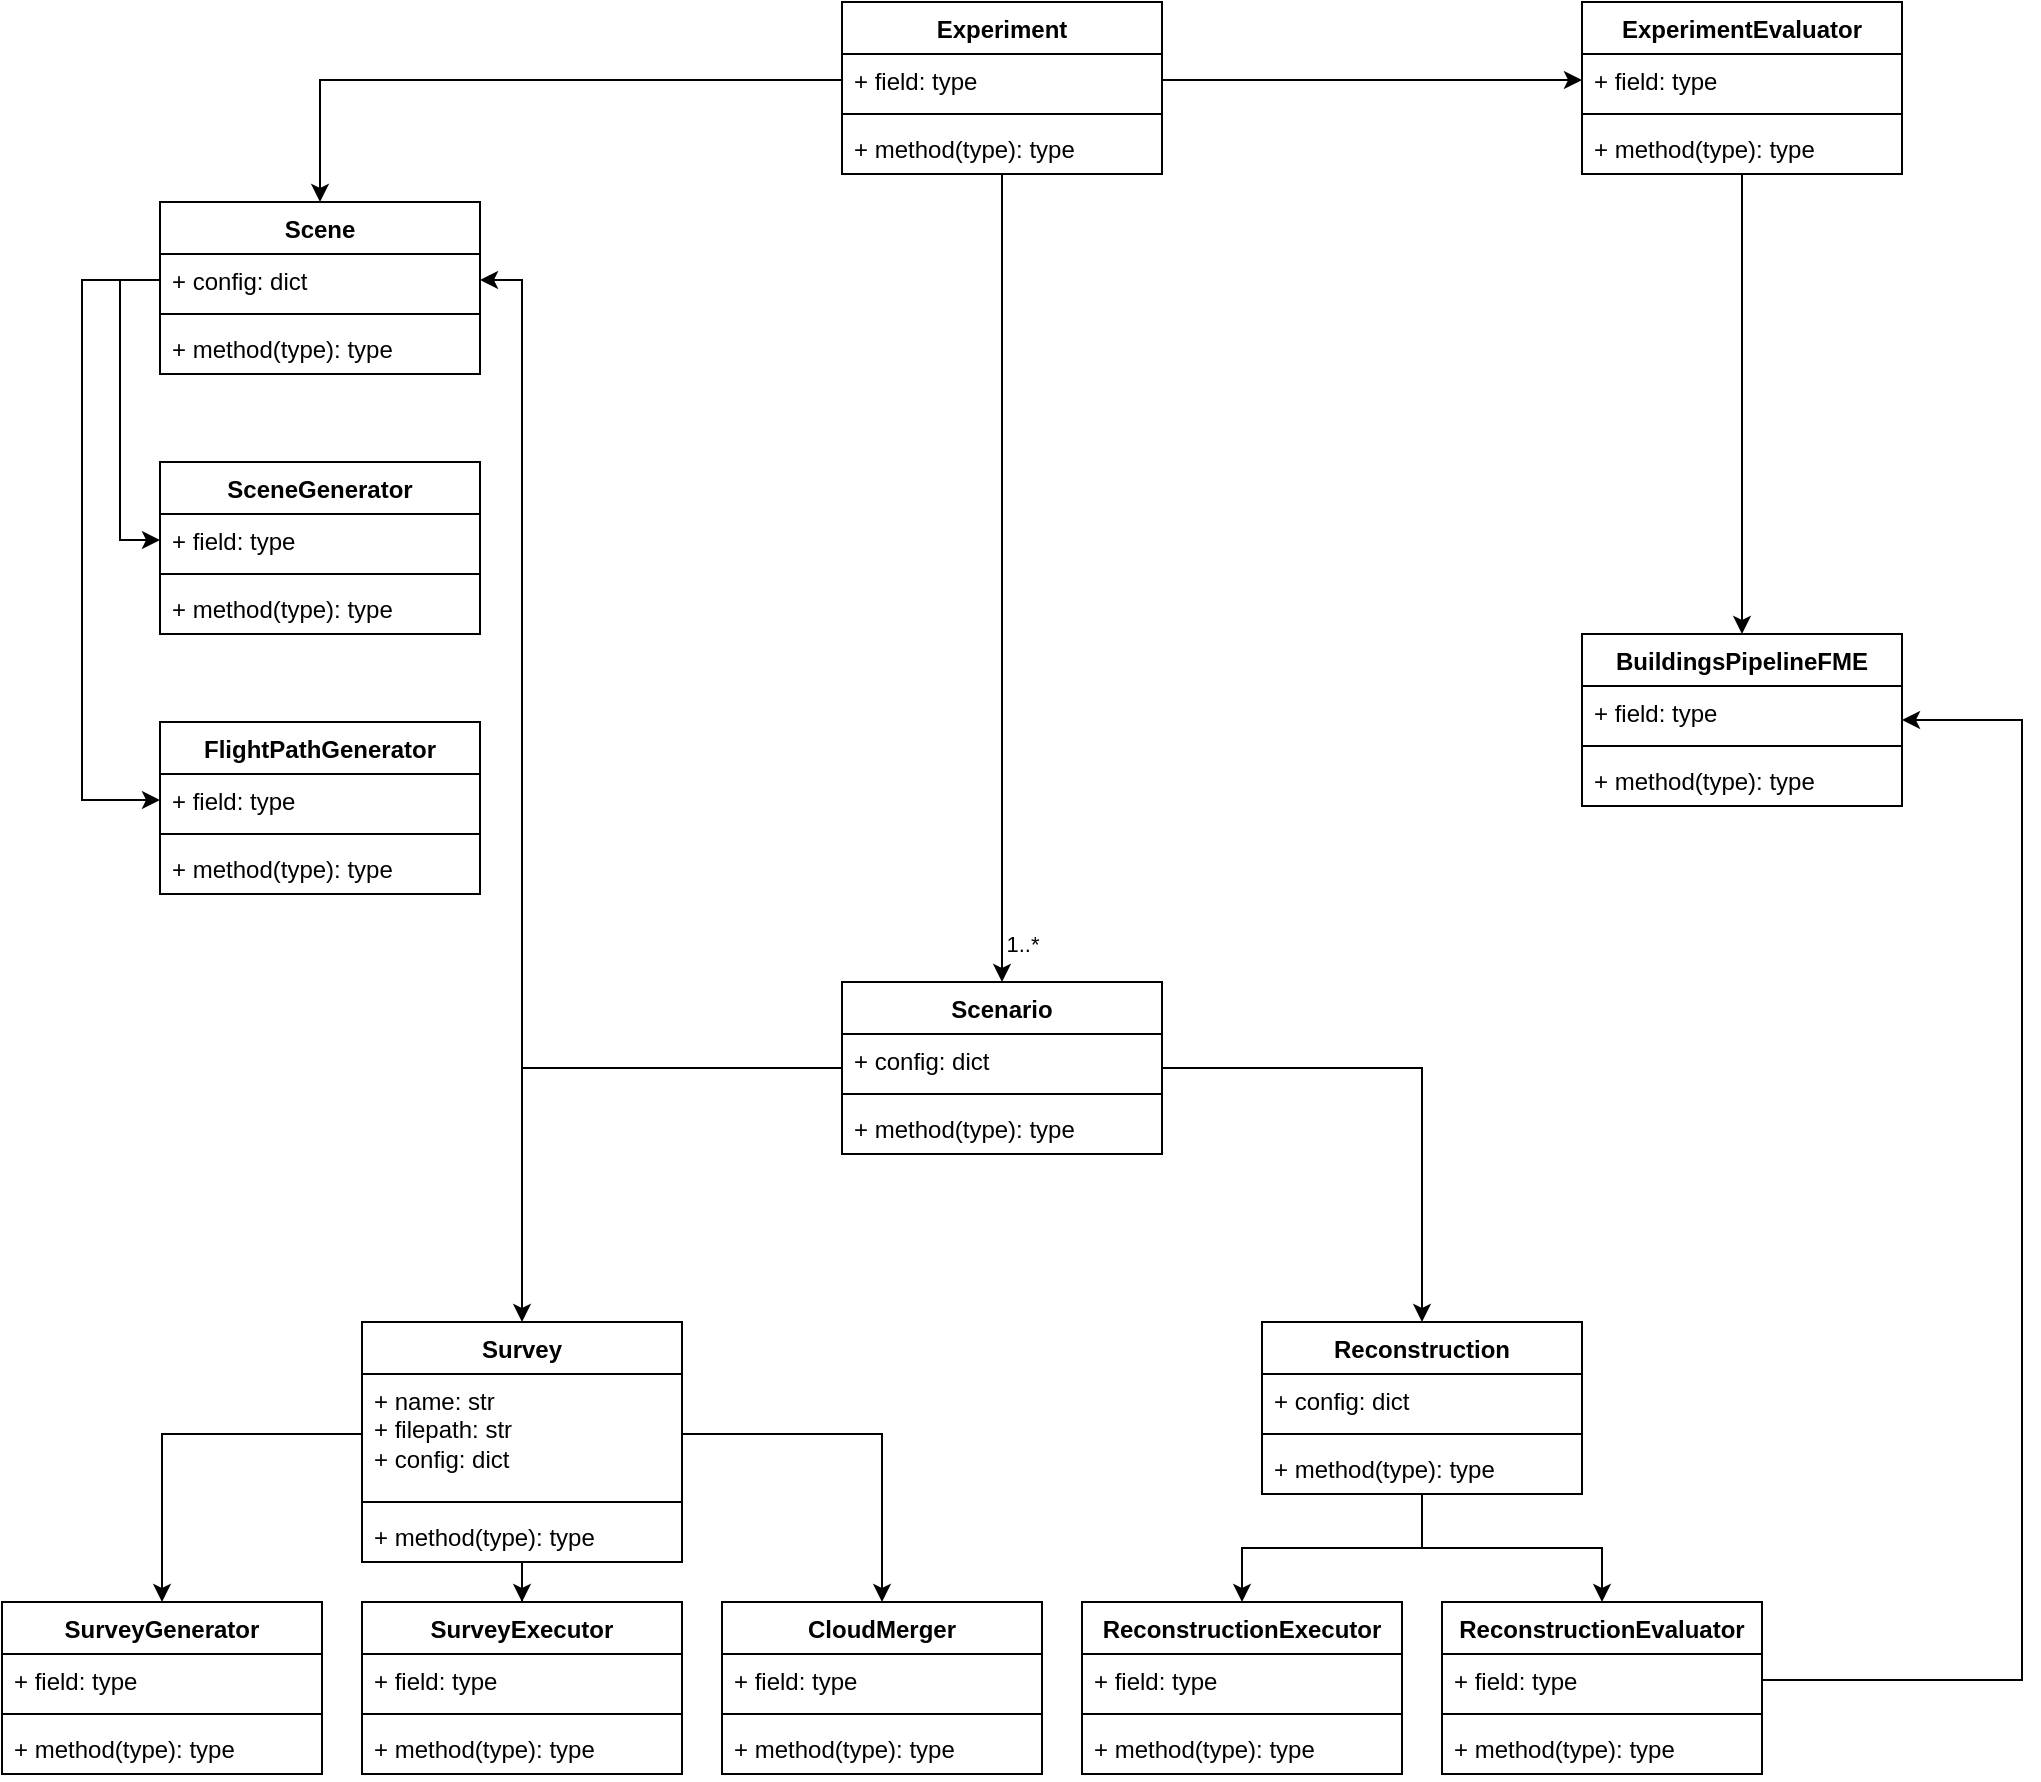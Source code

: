 <mxfile version="24.4.6" type="device">
  <diagram name="Seite-1" id="8JNQaDu9DRhacnjIAZFm">
    <mxGraphModel dx="1687" dy="984" grid="1" gridSize="10" guides="1" tooltips="1" connect="1" arrows="1" fold="1" page="1" pageScale="1" pageWidth="1654" pageHeight="1169" math="0" shadow="0">
      <root>
        <mxCell id="0" />
        <mxCell id="1" parent="0" />
        <mxCell id="wXZuC-nlssusrVBOoUfX-1" value="SurveyGenerator" style="swimlane;fontStyle=1;align=center;verticalAlign=top;childLayout=stackLayout;horizontal=1;startSize=26;horizontalStack=0;resizeParent=1;resizeParentMax=0;resizeLast=0;collapsible=1;marginBottom=0;whiteSpace=wrap;html=1;" parent="1" vertex="1">
          <mxGeometry x="10" y="900" width="160" height="86" as="geometry" />
        </mxCell>
        <mxCell id="wXZuC-nlssusrVBOoUfX-2" value="+ field: type" style="text;strokeColor=none;fillColor=none;align=left;verticalAlign=top;spacingLeft=4;spacingRight=4;overflow=hidden;rotatable=0;points=[[0,0.5],[1,0.5]];portConstraint=eastwest;whiteSpace=wrap;html=1;" parent="wXZuC-nlssusrVBOoUfX-1" vertex="1">
          <mxGeometry y="26" width="160" height="26" as="geometry" />
        </mxCell>
        <mxCell id="wXZuC-nlssusrVBOoUfX-3" value="" style="line;strokeWidth=1;fillColor=none;align=left;verticalAlign=middle;spacingTop=-1;spacingLeft=3;spacingRight=3;rotatable=0;labelPosition=right;points=[];portConstraint=eastwest;strokeColor=inherit;" parent="wXZuC-nlssusrVBOoUfX-1" vertex="1">
          <mxGeometry y="52" width="160" height="8" as="geometry" />
        </mxCell>
        <mxCell id="wXZuC-nlssusrVBOoUfX-4" value="+ method(type): type" style="text;strokeColor=none;fillColor=none;align=left;verticalAlign=top;spacingLeft=4;spacingRight=4;overflow=hidden;rotatable=0;points=[[0,0.5],[1,0.5]];portConstraint=eastwest;whiteSpace=wrap;html=1;" parent="wXZuC-nlssusrVBOoUfX-1" vertex="1">
          <mxGeometry y="60" width="160" height="26" as="geometry" />
        </mxCell>
        <mxCell id="wXZuC-nlssusrVBOoUfX-13" value="SurveyExecutor" style="swimlane;fontStyle=1;align=center;verticalAlign=top;childLayout=stackLayout;horizontal=1;startSize=26;horizontalStack=0;resizeParent=1;resizeParentMax=0;resizeLast=0;collapsible=1;marginBottom=0;whiteSpace=wrap;html=1;" parent="1" vertex="1">
          <mxGeometry x="190" y="900" width="160" height="86" as="geometry" />
        </mxCell>
        <mxCell id="wXZuC-nlssusrVBOoUfX-14" value="+ field: type" style="text;strokeColor=none;fillColor=none;align=left;verticalAlign=top;spacingLeft=4;spacingRight=4;overflow=hidden;rotatable=0;points=[[0,0.5],[1,0.5]];portConstraint=eastwest;whiteSpace=wrap;html=1;" parent="wXZuC-nlssusrVBOoUfX-13" vertex="1">
          <mxGeometry y="26" width="160" height="26" as="geometry" />
        </mxCell>
        <mxCell id="wXZuC-nlssusrVBOoUfX-15" value="" style="line;strokeWidth=1;fillColor=none;align=left;verticalAlign=middle;spacingTop=-1;spacingLeft=3;spacingRight=3;rotatable=0;labelPosition=right;points=[];portConstraint=eastwest;strokeColor=inherit;" parent="wXZuC-nlssusrVBOoUfX-13" vertex="1">
          <mxGeometry y="52" width="160" height="8" as="geometry" />
        </mxCell>
        <mxCell id="wXZuC-nlssusrVBOoUfX-16" value="+ method(type): type" style="text;strokeColor=none;fillColor=none;align=left;verticalAlign=top;spacingLeft=4;spacingRight=4;overflow=hidden;rotatable=0;points=[[0,0.5],[1,0.5]];portConstraint=eastwest;whiteSpace=wrap;html=1;" parent="wXZuC-nlssusrVBOoUfX-13" vertex="1">
          <mxGeometry y="60" width="160" height="26" as="geometry" />
        </mxCell>
        <mxCell id="OkNvTdSTfRBeQ-PVguBh-21" style="edgeStyle=orthogonalEdgeStyle;rounded=0;orthogonalLoop=1;jettySize=auto;html=1;entryX=0.5;entryY=0;entryDx=0;entryDy=0;" edge="1" parent="1" source="wXZuC-nlssusrVBOoUfX-17" target="720kDoea3WcDRePMbIvr-1">
          <mxGeometry relative="1" as="geometry" />
        </mxCell>
        <mxCell id="OkNvTdSTfRBeQ-PVguBh-37" style="edgeStyle=orthogonalEdgeStyle;rounded=0;orthogonalLoop=1;jettySize=auto;html=1;" edge="1" parent="1" source="wXZuC-nlssusrVBOoUfX-17" target="OkNvTdSTfRBeQ-PVguBh-23">
          <mxGeometry relative="1" as="geometry" />
        </mxCell>
        <mxCell id="OkNvTdSTfRBeQ-PVguBh-46" style="edgeStyle=orthogonalEdgeStyle;rounded=0;orthogonalLoop=1;jettySize=auto;html=1;entryX=1;entryY=0.5;entryDx=0;entryDy=0;" edge="1" parent="1" source="wXZuC-nlssusrVBOoUfX-17" target="OkNvTdSTfRBeQ-PVguBh-13">
          <mxGeometry relative="1" as="geometry">
            <Array as="points">
              <mxPoint x="270" y="633" />
              <mxPoint x="270" y="239" />
            </Array>
          </mxGeometry>
        </mxCell>
        <mxCell id="wXZuC-nlssusrVBOoUfX-17" value="Scenario" style="swimlane;fontStyle=1;align=center;verticalAlign=top;childLayout=stackLayout;horizontal=1;startSize=26;horizontalStack=0;resizeParent=1;resizeParentMax=0;resizeLast=0;collapsible=1;marginBottom=0;whiteSpace=wrap;html=1;" parent="1" vertex="1">
          <mxGeometry x="430" y="590" width="160" height="86" as="geometry" />
        </mxCell>
        <mxCell id="wXZuC-nlssusrVBOoUfX-18" value="&lt;div&gt;+ config: dict&lt;/div&gt;" style="text;strokeColor=none;fillColor=none;align=left;verticalAlign=top;spacingLeft=4;spacingRight=4;overflow=hidden;rotatable=0;points=[[0,0.5],[1,0.5]];portConstraint=eastwest;whiteSpace=wrap;html=1;" parent="wXZuC-nlssusrVBOoUfX-17" vertex="1">
          <mxGeometry y="26" width="160" height="26" as="geometry" />
        </mxCell>
        <mxCell id="wXZuC-nlssusrVBOoUfX-19" value="" style="line;strokeWidth=1;fillColor=none;align=left;verticalAlign=middle;spacingTop=-1;spacingLeft=3;spacingRight=3;rotatable=0;labelPosition=right;points=[];portConstraint=eastwest;strokeColor=inherit;" parent="wXZuC-nlssusrVBOoUfX-17" vertex="1">
          <mxGeometry y="52" width="160" height="8" as="geometry" />
        </mxCell>
        <mxCell id="wXZuC-nlssusrVBOoUfX-20" value="+ method(type): type" style="text;strokeColor=none;fillColor=none;align=left;verticalAlign=top;spacingLeft=4;spacingRight=4;overflow=hidden;rotatable=0;points=[[0,0.5],[1,0.5]];portConstraint=eastwest;whiteSpace=wrap;html=1;" parent="wXZuC-nlssusrVBOoUfX-17" vertex="1">
          <mxGeometry y="60" width="160" height="26" as="geometry" />
        </mxCell>
        <mxCell id="wXZuC-nlssusrVBOoUfX-25" value="&lt;div&gt;FlightPathGenerator&lt;/div&gt;" style="swimlane;fontStyle=1;align=center;verticalAlign=top;childLayout=stackLayout;horizontal=1;startSize=26;horizontalStack=0;resizeParent=1;resizeParentMax=0;resizeLast=0;collapsible=1;marginBottom=0;whiteSpace=wrap;html=1;" parent="1" vertex="1">
          <mxGeometry x="89" y="460" width="160" height="86" as="geometry" />
        </mxCell>
        <mxCell id="wXZuC-nlssusrVBOoUfX-26" value="+ field: type" style="text;strokeColor=none;fillColor=none;align=left;verticalAlign=top;spacingLeft=4;spacingRight=4;overflow=hidden;rotatable=0;points=[[0,0.5],[1,0.5]];portConstraint=eastwest;whiteSpace=wrap;html=1;" parent="wXZuC-nlssusrVBOoUfX-25" vertex="1">
          <mxGeometry y="26" width="160" height="26" as="geometry" />
        </mxCell>
        <mxCell id="wXZuC-nlssusrVBOoUfX-27" value="" style="line;strokeWidth=1;fillColor=none;align=left;verticalAlign=middle;spacingTop=-1;spacingLeft=3;spacingRight=3;rotatable=0;labelPosition=right;points=[];portConstraint=eastwest;strokeColor=inherit;" parent="wXZuC-nlssusrVBOoUfX-25" vertex="1">
          <mxGeometry y="52" width="160" height="8" as="geometry" />
        </mxCell>
        <mxCell id="wXZuC-nlssusrVBOoUfX-28" value="+ method(type): type" style="text;strokeColor=none;fillColor=none;align=left;verticalAlign=top;spacingLeft=4;spacingRight=4;overflow=hidden;rotatable=0;points=[[0,0.5],[1,0.5]];portConstraint=eastwest;whiteSpace=wrap;html=1;" parent="wXZuC-nlssusrVBOoUfX-25" vertex="1">
          <mxGeometry y="60" width="160" height="26" as="geometry" />
        </mxCell>
        <mxCell id="wXZuC-nlssusrVBOoUfX-33" value="SceneGenerator" style="swimlane;fontStyle=1;align=center;verticalAlign=top;childLayout=stackLayout;horizontal=1;startSize=26;horizontalStack=0;resizeParent=1;resizeParentMax=0;resizeLast=0;collapsible=1;marginBottom=0;whiteSpace=wrap;html=1;" parent="1" vertex="1">
          <mxGeometry x="89" y="330" width="160" height="86" as="geometry" />
        </mxCell>
        <mxCell id="wXZuC-nlssusrVBOoUfX-34" value="+ field: type" style="text;strokeColor=none;fillColor=none;align=left;verticalAlign=top;spacingLeft=4;spacingRight=4;overflow=hidden;rotatable=0;points=[[0,0.5],[1,0.5]];portConstraint=eastwest;whiteSpace=wrap;html=1;" parent="wXZuC-nlssusrVBOoUfX-33" vertex="1">
          <mxGeometry y="26" width="160" height="26" as="geometry" />
        </mxCell>
        <mxCell id="wXZuC-nlssusrVBOoUfX-35" value="" style="line;strokeWidth=1;fillColor=none;align=left;verticalAlign=middle;spacingTop=-1;spacingLeft=3;spacingRight=3;rotatable=0;labelPosition=right;points=[];portConstraint=eastwest;strokeColor=inherit;" parent="wXZuC-nlssusrVBOoUfX-33" vertex="1">
          <mxGeometry y="52" width="160" height="8" as="geometry" />
        </mxCell>
        <mxCell id="wXZuC-nlssusrVBOoUfX-36" value="+ method(type): type" style="text;strokeColor=none;fillColor=none;align=left;verticalAlign=top;spacingLeft=4;spacingRight=4;overflow=hidden;rotatable=0;points=[[0,0.5],[1,0.5]];portConstraint=eastwest;whiteSpace=wrap;html=1;" parent="wXZuC-nlssusrVBOoUfX-33" vertex="1">
          <mxGeometry y="60" width="160" height="26" as="geometry" />
        </mxCell>
        <mxCell id="720kDoea3WcDRePMbIvr-1" value="Survey" style="swimlane;fontStyle=1;align=center;verticalAlign=top;childLayout=stackLayout;horizontal=1;startSize=26;horizontalStack=0;resizeParent=1;resizeParentMax=0;resizeLast=0;collapsible=1;marginBottom=0;whiteSpace=wrap;html=1;" parent="1" vertex="1">
          <mxGeometry x="190" y="760" width="160" height="120" as="geometry" />
        </mxCell>
        <mxCell id="720kDoea3WcDRePMbIvr-2" value="+ name: str&lt;div&gt;+ filepath: str&lt;/div&gt;&lt;div&gt;+ config: dict&lt;/div&gt;" style="text;strokeColor=none;fillColor=none;align=left;verticalAlign=top;spacingLeft=4;spacingRight=4;overflow=hidden;rotatable=0;points=[[0,0.5],[1,0.5]];portConstraint=eastwest;whiteSpace=wrap;html=1;" parent="720kDoea3WcDRePMbIvr-1" vertex="1">
          <mxGeometry y="26" width="160" height="60" as="geometry" />
        </mxCell>
        <mxCell id="720kDoea3WcDRePMbIvr-3" value="" style="line;strokeWidth=1;fillColor=none;align=left;verticalAlign=middle;spacingTop=-1;spacingLeft=3;spacingRight=3;rotatable=0;labelPosition=right;points=[];portConstraint=eastwest;strokeColor=inherit;" parent="720kDoea3WcDRePMbIvr-1" vertex="1">
          <mxGeometry y="86" width="160" height="8" as="geometry" />
        </mxCell>
        <mxCell id="720kDoea3WcDRePMbIvr-4" value="+ method(type): type" style="text;strokeColor=none;fillColor=none;align=left;verticalAlign=top;spacingLeft=4;spacingRight=4;overflow=hidden;rotatable=0;points=[[0,0.5],[1,0.5]];portConstraint=eastwest;whiteSpace=wrap;html=1;" parent="720kDoea3WcDRePMbIvr-1" vertex="1">
          <mxGeometry y="94" width="160" height="26" as="geometry" />
        </mxCell>
        <mxCell id="720kDoea3WcDRePMbIvr-11" style="edgeStyle=orthogonalEdgeStyle;rounded=0;orthogonalLoop=1;jettySize=auto;html=1;exitX=0;exitY=0.5;exitDx=0;exitDy=0;entryX=0.5;entryY=0;entryDx=0;entryDy=0;" parent="1" source="720kDoea3WcDRePMbIvr-2" target="wXZuC-nlssusrVBOoUfX-1" edge="1">
          <mxGeometry relative="1" as="geometry" />
        </mxCell>
        <mxCell id="720kDoea3WcDRePMbIvr-12" style="edgeStyle=orthogonalEdgeStyle;rounded=0;orthogonalLoop=1;jettySize=auto;html=1;" parent="1" source="720kDoea3WcDRePMbIvr-1" target="wXZuC-nlssusrVBOoUfX-13" edge="1">
          <mxGeometry relative="1" as="geometry">
            <mxPoint x="440" y="890" as="sourcePoint" />
          </mxGeometry>
        </mxCell>
        <mxCell id="OkNvTdSTfRBeQ-PVguBh-1" value="Experiment" style="swimlane;fontStyle=1;align=center;verticalAlign=top;childLayout=stackLayout;horizontal=1;startSize=26;horizontalStack=0;resizeParent=1;resizeParentMax=0;resizeLast=0;collapsible=1;marginBottom=0;whiteSpace=wrap;html=1;" vertex="1" parent="1">
          <mxGeometry x="430" y="100" width="160" height="86" as="geometry" />
        </mxCell>
        <mxCell id="OkNvTdSTfRBeQ-PVguBh-2" value="+ field: type" style="text;strokeColor=none;fillColor=none;align=left;verticalAlign=top;spacingLeft=4;spacingRight=4;overflow=hidden;rotatable=0;points=[[0,0.5],[1,0.5]];portConstraint=eastwest;whiteSpace=wrap;html=1;" vertex="1" parent="OkNvTdSTfRBeQ-PVguBh-1">
          <mxGeometry y="26" width="160" height="26" as="geometry" />
        </mxCell>
        <mxCell id="OkNvTdSTfRBeQ-PVguBh-3" value="" style="line;strokeWidth=1;fillColor=none;align=left;verticalAlign=middle;spacingTop=-1;spacingLeft=3;spacingRight=3;rotatable=0;labelPosition=right;points=[];portConstraint=eastwest;strokeColor=inherit;" vertex="1" parent="OkNvTdSTfRBeQ-PVguBh-1">
          <mxGeometry y="52" width="160" height="8" as="geometry" />
        </mxCell>
        <mxCell id="OkNvTdSTfRBeQ-PVguBh-4" value="+ method(type): type" style="text;strokeColor=none;fillColor=none;align=left;verticalAlign=top;spacingLeft=4;spacingRight=4;overflow=hidden;rotatable=0;points=[[0,0.5],[1,0.5]];portConstraint=eastwest;whiteSpace=wrap;html=1;" vertex="1" parent="OkNvTdSTfRBeQ-PVguBh-1">
          <mxGeometry y="60" width="160" height="26" as="geometry" />
        </mxCell>
        <mxCell id="OkNvTdSTfRBeQ-PVguBh-5" value="CloudMerger" style="swimlane;fontStyle=1;align=center;verticalAlign=top;childLayout=stackLayout;horizontal=1;startSize=26;horizontalStack=0;resizeParent=1;resizeParentMax=0;resizeLast=0;collapsible=1;marginBottom=0;whiteSpace=wrap;html=1;" vertex="1" parent="1">
          <mxGeometry x="370" y="900" width="160" height="86" as="geometry" />
        </mxCell>
        <mxCell id="OkNvTdSTfRBeQ-PVguBh-6" value="+ field: type" style="text;strokeColor=none;fillColor=none;align=left;verticalAlign=top;spacingLeft=4;spacingRight=4;overflow=hidden;rotatable=0;points=[[0,0.5],[1,0.5]];portConstraint=eastwest;whiteSpace=wrap;html=1;" vertex="1" parent="OkNvTdSTfRBeQ-PVguBh-5">
          <mxGeometry y="26" width="160" height="26" as="geometry" />
        </mxCell>
        <mxCell id="OkNvTdSTfRBeQ-PVguBh-7" value="" style="line;strokeWidth=1;fillColor=none;align=left;verticalAlign=middle;spacingTop=-1;spacingLeft=3;spacingRight=3;rotatable=0;labelPosition=right;points=[];portConstraint=eastwest;strokeColor=inherit;" vertex="1" parent="OkNvTdSTfRBeQ-PVguBh-5">
          <mxGeometry y="52" width="160" height="8" as="geometry" />
        </mxCell>
        <mxCell id="OkNvTdSTfRBeQ-PVguBh-8" value="+ method(type): type" style="text;strokeColor=none;fillColor=none;align=left;verticalAlign=top;spacingLeft=4;spacingRight=4;overflow=hidden;rotatable=0;points=[[0,0.5],[1,0.5]];portConstraint=eastwest;whiteSpace=wrap;html=1;" vertex="1" parent="OkNvTdSTfRBeQ-PVguBh-5">
          <mxGeometry y="60" width="160" height="26" as="geometry" />
        </mxCell>
        <mxCell id="OkNvTdSTfRBeQ-PVguBh-9" style="edgeStyle=orthogonalEdgeStyle;rounded=0;orthogonalLoop=1;jettySize=auto;html=1;exitX=1;exitY=0.5;exitDx=0;exitDy=0;entryX=0.5;entryY=0;entryDx=0;entryDy=0;" edge="1" parent="1" source="720kDoea3WcDRePMbIvr-2" target="OkNvTdSTfRBeQ-PVguBh-5">
          <mxGeometry relative="1" as="geometry" />
        </mxCell>
        <mxCell id="OkNvTdSTfRBeQ-PVguBh-12" value="Scene" style="swimlane;fontStyle=1;align=center;verticalAlign=top;childLayout=stackLayout;horizontal=1;startSize=26;horizontalStack=0;resizeParent=1;resizeParentMax=0;resizeLast=0;collapsible=1;marginBottom=0;whiteSpace=wrap;html=1;" vertex="1" parent="1">
          <mxGeometry x="89" y="200" width="160" height="86" as="geometry" />
        </mxCell>
        <mxCell id="OkNvTdSTfRBeQ-PVguBh-13" value="+ config: dict" style="text;strokeColor=none;fillColor=none;align=left;verticalAlign=top;spacingLeft=4;spacingRight=4;overflow=hidden;rotatable=0;points=[[0,0.5],[1,0.5]];portConstraint=eastwest;whiteSpace=wrap;html=1;" vertex="1" parent="OkNvTdSTfRBeQ-PVguBh-12">
          <mxGeometry y="26" width="160" height="26" as="geometry" />
        </mxCell>
        <mxCell id="OkNvTdSTfRBeQ-PVguBh-14" value="" style="line;strokeWidth=1;fillColor=none;align=left;verticalAlign=middle;spacingTop=-1;spacingLeft=3;spacingRight=3;rotatable=0;labelPosition=right;points=[];portConstraint=eastwest;strokeColor=inherit;" vertex="1" parent="OkNvTdSTfRBeQ-PVguBh-12">
          <mxGeometry y="52" width="160" height="8" as="geometry" />
        </mxCell>
        <mxCell id="OkNvTdSTfRBeQ-PVguBh-15" value="+ method(type): type" style="text;strokeColor=none;fillColor=none;align=left;verticalAlign=top;spacingLeft=4;spacingRight=4;overflow=hidden;rotatable=0;points=[[0,0.5],[1,0.5]];portConstraint=eastwest;whiteSpace=wrap;html=1;" vertex="1" parent="OkNvTdSTfRBeQ-PVguBh-12">
          <mxGeometry y="60" width="160" height="26" as="geometry" />
        </mxCell>
        <mxCell id="OkNvTdSTfRBeQ-PVguBh-16" style="edgeStyle=orthogonalEdgeStyle;rounded=0;orthogonalLoop=1;jettySize=auto;html=1;exitX=0;exitY=0.5;exitDx=0;exitDy=0;entryX=0.5;entryY=0;entryDx=0;entryDy=0;" edge="1" parent="1" source="OkNvTdSTfRBeQ-PVguBh-2" target="OkNvTdSTfRBeQ-PVguBh-12">
          <mxGeometry relative="1" as="geometry" />
        </mxCell>
        <mxCell id="OkNvTdSTfRBeQ-PVguBh-19" style="edgeStyle=orthogonalEdgeStyle;rounded=0;orthogonalLoop=1;jettySize=auto;html=1;entryX=0;entryY=0.5;entryDx=0;entryDy=0;" edge="1" parent="1" source="OkNvTdSTfRBeQ-PVguBh-13" target="wXZuC-nlssusrVBOoUfX-34">
          <mxGeometry relative="1" as="geometry" />
        </mxCell>
        <mxCell id="OkNvTdSTfRBeQ-PVguBh-20" style="edgeStyle=orthogonalEdgeStyle;rounded=0;orthogonalLoop=1;jettySize=auto;html=1;entryX=0;entryY=0.5;entryDx=0;entryDy=0;" edge="1" parent="1" source="OkNvTdSTfRBeQ-PVguBh-13" target="wXZuC-nlssusrVBOoUfX-26">
          <mxGeometry relative="1" as="geometry">
            <Array as="points">
              <mxPoint x="50" y="239" />
              <mxPoint x="50" y="499" />
            </Array>
          </mxGeometry>
        </mxCell>
        <mxCell id="OkNvTdSTfRBeQ-PVguBh-22" style="edgeStyle=orthogonalEdgeStyle;rounded=0;orthogonalLoop=1;jettySize=auto;html=1;entryX=0.5;entryY=0;entryDx=0;entryDy=0;" edge="1" parent="1" source="OkNvTdSTfRBeQ-PVguBh-1" target="wXZuC-nlssusrVBOoUfX-17">
          <mxGeometry relative="1" as="geometry">
            <mxPoint x="536" y="530" as="targetPoint" />
          </mxGeometry>
        </mxCell>
        <mxCell id="OkNvTdSTfRBeQ-PVguBh-43" value="1..*" style="edgeLabel;html=1;align=center;verticalAlign=middle;resizable=0;points=[];" vertex="1" connectable="0" parent="OkNvTdSTfRBeQ-PVguBh-22">
          <mxGeometry x="0.868" relative="1" as="geometry">
            <mxPoint x="10" y="7" as="offset" />
          </mxGeometry>
        </mxCell>
        <mxCell id="OkNvTdSTfRBeQ-PVguBh-31" style="edgeStyle=orthogonalEdgeStyle;rounded=0;orthogonalLoop=1;jettySize=auto;html=1;exitX=0.5;exitY=1;exitDx=0;exitDy=0;entryX=0.5;entryY=0;entryDx=0;entryDy=0;" edge="1" parent="1" source="OkNvTdSTfRBeQ-PVguBh-23" target="OkNvTdSTfRBeQ-PVguBh-27">
          <mxGeometry relative="1" as="geometry" />
        </mxCell>
        <mxCell id="OkNvTdSTfRBeQ-PVguBh-36" style="edgeStyle=orthogonalEdgeStyle;rounded=0;orthogonalLoop=1;jettySize=auto;html=1;entryX=0.5;entryY=0;entryDx=0;entryDy=0;" edge="1" parent="1" source="OkNvTdSTfRBeQ-PVguBh-23" target="OkNvTdSTfRBeQ-PVguBh-32">
          <mxGeometry relative="1" as="geometry" />
        </mxCell>
        <mxCell id="OkNvTdSTfRBeQ-PVguBh-23" value="Reconstruction" style="swimlane;fontStyle=1;align=center;verticalAlign=top;childLayout=stackLayout;horizontal=1;startSize=26;horizontalStack=0;resizeParent=1;resizeParentMax=0;resizeLast=0;collapsible=1;marginBottom=0;whiteSpace=wrap;html=1;" vertex="1" parent="1">
          <mxGeometry x="640" y="760" width="160" height="86" as="geometry" />
        </mxCell>
        <mxCell id="OkNvTdSTfRBeQ-PVguBh-24" value="+ config: dict" style="text;strokeColor=none;fillColor=none;align=left;verticalAlign=top;spacingLeft=4;spacingRight=4;overflow=hidden;rotatable=0;points=[[0,0.5],[1,0.5]];portConstraint=eastwest;whiteSpace=wrap;html=1;" vertex="1" parent="OkNvTdSTfRBeQ-PVguBh-23">
          <mxGeometry y="26" width="160" height="26" as="geometry" />
        </mxCell>
        <mxCell id="OkNvTdSTfRBeQ-PVguBh-25" value="" style="line;strokeWidth=1;fillColor=none;align=left;verticalAlign=middle;spacingTop=-1;spacingLeft=3;spacingRight=3;rotatable=0;labelPosition=right;points=[];portConstraint=eastwest;strokeColor=inherit;" vertex="1" parent="OkNvTdSTfRBeQ-PVguBh-23">
          <mxGeometry y="52" width="160" height="8" as="geometry" />
        </mxCell>
        <mxCell id="OkNvTdSTfRBeQ-PVguBh-26" value="+ method(type): type" style="text;strokeColor=none;fillColor=none;align=left;verticalAlign=top;spacingLeft=4;spacingRight=4;overflow=hidden;rotatable=0;points=[[0,0.5],[1,0.5]];portConstraint=eastwest;whiteSpace=wrap;html=1;" vertex="1" parent="OkNvTdSTfRBeQ-PVguBh-23">
          <mxGeometry y="60" width="160" height="26" as="geometry" />
        </mxCell>
        <mxCell id="OkNvTdSTfRBeQ-PVguBh-27" value="ReconstructionExecutor" style="swimlane;fontStyle=1;align=center;verticalAlign=top;childLayout=stackLayout;horizontal=1;startSize=26;horizontalStack=0;resizeParent=1;resizeParentMax=0;resizeLast=0;collapsible=1;marginBottom=0;whiteSpace=wrap;html=1;" vertex="1" parent="1">
          <mxGeometry x="550" y="900" width="160" height="86" as="geometry" />
        </mxCell>
        <mxCell id="OkNvTdSTfRBeQ-PVguBh-28" value="+ field: type" style="text;strokeColor=none;fillColor=none;align=left;verticalAlign=top;spacingLeft=4;spacingRight=4;overflow=hidden;rotatable=0;points=[[0,0.5],[1,0.5]];portConstraint=eastwest;whiteSpace=wrap;html=1;" vertex="1" parent="OkNvTdSTfRBeQ-PVguBh-27">
          <mxGeometry y="26" width="160" height="26" as="geometry" />
        </mxCell>
        <mxCell id="OkNvTdSTfRBeQ-PVguBh-29" value="" style="line;strokeWidth=1;fillColor=none;align=left;verticalAlign=middle;spacingTop=-1;spacingLeft=3;spacingRight=3;rotatable=0;labelPosition=right;points=[];portConstraint=eastwest;strokeColor=inherit;" vertex="1" parent="OkNvTdSTfRBeQ-PVguBh-27">
          <mxGeometry y="52" width="160" height="8" as="geometry" />
        </mxCell>
        <mxCell id="OkNvTdSTfRBeQ-PVguBh-30" value="+ method(type): type" style="text;strokeColor=none;fillColor=none;align=left;verticalAlign=top;spacingLeft=4;spacingRight=4;overflow=hidden;rotatable=0;points=[[0,0.5],[1,0.5]];portConstraint=eastwest;whiteSpace=wrap;html=1;" vertex="1" parent="OkNvTdSTfRBeQ-PVguBh-27">
          <mxGeometry y="60" width="160" height="26" as="geometry" />
        </mxCell>
        <mxCell id="OkNvTdSTfRBeQ-PVguBh-32" value="ReconstructionEvaluator" style="swimlane;fontStyle=1;align=center;verticalAlign=top;childLayout=stackLayout;horizontal=1;startSize=26;horizontalStack=0;resizeParent=1;resizeParentMax=0;resizeLast=0;collapsible=1;marginBottom=0;whiteSpace=wrap;html=1;" vertex="1" parent="1">
          <mxGeometry x="730" y="900" width="160" height="86" as="geometry">
            <mxRectangle x="730" y="900" width="170" height="30" as="alternateBounds" />
          </mxGeometry>
        </mxCell>
        <mxCell id="OkNvTdSTfRBeQ-PVguBh-33" value="+ field: type" style="text;strokeColor=none;fillColor=none;align=left;verticalAlign=top;spacingLeft=4;spacingRight=4;overflow=hidden;rotatable=0;points=[[0,0.5],[1,0.5]];portConstraint=eastwest;whiteSpace=wrap;html=1;" vertex="1" parent="OkNvTdSTfRBeQ-PVguBh-32">
          <mxGeometry y="26" width="160" height="26" as="geometry" />
        </mxCell>
        <mxCell id="OkNvTdSTfRBeQ-PVguBh-34" value="" style="line;strokeWidth=1;fillColor=none;align=left;verticalAlign=middle;spacingTop=-1;spacingLeft=3;spacingRight=3;rotatable=0;labelPosition=right;points=[];portConstraint=eastwest;strokeColor=inherit;" vertex="1" parent="OkNvTdSTfRBeQ-PVguBh-32">
          <mxGeometry y="52" width="160" height="8" as="geometry" />
        </mxCell>
        <mxCell id="OkNvTdSTfRBeQ-PVguBh-35" value="+ method(type): type" style="text;strokeColor=none;fillColor=none;align=left;verticalAlign=top;spacingLeft=4;spacingRight=4;overflow=hidden;rotatable=0;points=[[0,0.5],[1,0.5]];portConstraint=eastwest;whiteSpace=wrap;html=1;" vertex="1" parent="OkNvTdSTfRBeQ-PVguBh-32">
          <mxGeometry y="60" width="160" height="26" as="geometry" />
        </mxCell>
        <mxCell id="OkNvTdSTfRBeQ-PVguBh-38" value="BuildingsPipelineFME" style="swimlane;fontStyle=1;align=center;verticalAlign=top;childLayout=stackLayout;horizontal=1;startSize=26;horizontalStack=0;resizeParent=1;resizeParentMax=0;resizeLast=0;collapsible=1;marginBottom=0;whiteSpace=wrap;html=1;" vertex="1" parent="1">
          <mxGeometry x="800" y="416" width="160" height="86" as="geometry" />
        </mxCell>
        <mxCell id="OkNvTdSTfRBeQ-PVguBh-39" value="+ field: type" style="text;strokeColor=none;fillColor=none;align=left;verticalAlign=top;spacingLeft=4;spacingRight=4;overflow=hidden;rotatable=0;points=[[0,0.5],[1,0.5]];portConstraint=eastwest;whiteSpace=wrap;html=1;" vertex="1" parent="OkNvTdSTfRBeQ-PVguBh-38">
          <mxGeometry y="26" width="160" height="26" as="geometry" />
        </mxCell>
        <mxCell id="OkNvTdSTfRBeQ-PVguBh-40" value="" style="line;strokeWidth=1;fillColor=none;align=left;verticalAlign=middle;spacingTop=-1;spacingLeft=3;spacingRight=3;rotatable=0;labelPosition=right;points=[];portConstraint=eastwest;strokeColor=inherit;" vertex="1" parent="OkNvTdSTfRBeQ-PVguBh-38">
          <mxGeometry y="52" width="160" height="8" as="geometry" />
        </mxCell>
        <mxCell id="OkNvTdSTfRBeQ-PVguBh-41" value="+ method(type): type" style="text;strokeColor=none;fillColor=none;align=left;verticalAlign=top;spacingLeft=4;spacingRight=4;overflow=hidden;rotatable=0;points=[[0,0.5],[1,0.5]];portConstraint=eastwest;whiteSpace=wrap;html=1;" vertex="1" parent="OkNvTdSTfRBeQ-PVguBh-38">
          <mxGeometry y="60" width="160" height="26" as="geometry" />
        </mxCell>
        <mxCell id="OkNvTdSTfRBeQ-PVguBh-45" style="edgeStyle=orthogonalEdgeStyle;rounded=0;orthogonalLoop=1;jettySize=auto;html=1;" edge="1" parent="1" source="OkNvTdSTfRBeQ-PVguBh-33" target="OkNvTdSTfRBeQ-PVguBh-38">
          <mxGeometry relative="1" as="geometry">
            <Array as="points">
              <mxPoint x="1020" y="939" />
              <mxPoint x="1020" y="459" />
            </Array>
          </mxGeometry>
        </mxCell>
        <mxCell id="OkNvTdSTfRBeQ-PVguBh-53" style="edgeStyle=orthogonalEdgeStyle;rounded=0;orthogonalLoop=1;jettySize=auto;html=1;entryX=0.5;entryY=0;entryDx=0;entryDy=0;" edge="1" parent="1" source="OkNvTdSTfRBeQ-PVguBh-47" target="OkNvTdSTfRBeQ-PVguBh-38">
          <mxGeometry relative="1" as="geometry" />
        </mxCell>
        <mxCell id="OkNvTdSTfRBeQ-PVguBh-47" value="ExperimentEvaluator" style="swimlane;fontStyle=1;align=center;verticalAlign=top;childLayout=stackLayout;horizontal=1;startSize=26;horizontalStack=0;resizeParent=1;resizeParentMax=0;resizeLast=0;collapsible=1;marginBottom=0;whiteSpace=wrap;html=1;" vertex="1" parent="1">
          <mxGeometry x="800" y="100" width="160" height="86" as="geometry" />
        </mxCell>
        <mxCell id="OkNvTdSTfRBeQ-PVguBh-48" value="+ field: type" style="text;strokeColor=none;fillColor=none;align=left;verticalAlign=top;spacingLeft=4;spacingRight=4;overflow=hidden;rotatable=0;points=[[0,0.5],[1,0.5]];portConstraint=eastwest;whiteSpace=wrap;html=1;" vertex="1" parent="OkNvTdSTfRBeQ-PVguBh-47">
          <mxGeometry y="26" width="160" height="26" as="geometry" />
        </mxCell>
        <mxCell id="OkNvTdSTfRBeQ-PVguBh-49" value="" style="line;strokeWidth=1;fillColor=none;align=left;verticalAlign=middle;spacingTop=-1;spacingLeft=3;spacingRight=3;rotatable=0;labelPosition=right;points=[];portConstraint=eastwest;strokeColor=inherit;" vertex="1" parent="OkNvTdSTfRBeQ-PVguBh-47">
          <mxGeometry y="52" width="160" height="8" as="geometry" />
        </mxCell>
        <mxCell id="OkNvTdSTfRBeQ-PVguBh-50" value="+ method(type): type" style="text;strokeColor=none;fillColor=none;align=left;verticalAlign=top;spacingLeft=4;spacingRight=4;overflow=hidden;rotatable=0;points=[[0,0.5],[1,0.5]];portConstraint=eastwest;whiteSpace=wrap;html=1;" vertex="1" parent="OkNvTdSTfRBeQ-PVguBh-47">
          <mxGeometry y="60" width="160" height="26" as="geometry" />
        </mxCell>
        <mxCell id="OkNvTdSTfRBeQ-PVguBh-51" style="edgeStyle=orthogonalEdgeStyle;rounded=0;orthogonalLoop=1;jettySize=auto;html=1;exitX=1;exitY=0.5;exitDx=0;exitDy=0;entryX=0;entryY=0.5;entryDx=0;entryDy=0;" edge="1" parent="1" source="OkNvTdSTfRBeQ-PVguBh-2" target="OkNvTdSTfRBeQ-PVguBh-48">
          <mxGeometry relative="1" as="geometry" />
        </mxCell>
      </root>
    </mxGraphModel>
  </diagram>
</mxfile>
